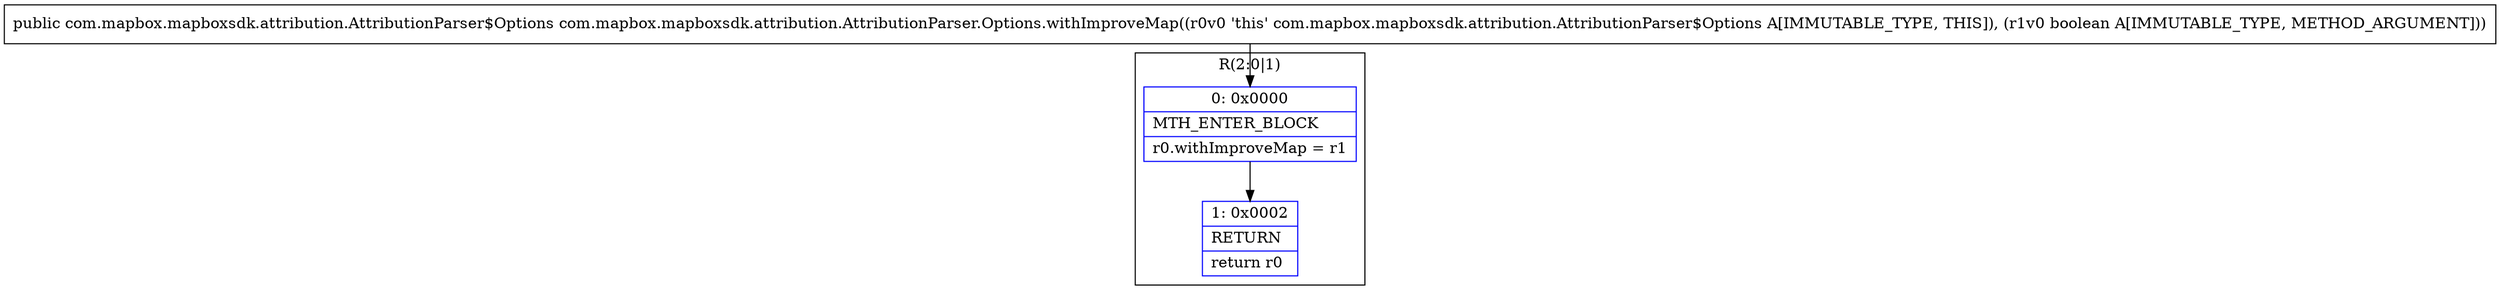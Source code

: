 digraph "CFG forcom.mapbox.mapboxsdk.attribution.AttributionParser.Options.withImproveMap(Z)Lcom\/mapbox\/mapboxsdk\/attribution\/AttributionParser$Options;" {
subgraph cluster_Region_1917686193 {
label = "R(2:0|1)";
node [shape=record,color=blue];
Node_0 [shape=record,label="{0\:\ 0x0000|MTH_ENTER_BLOCK\l|r0.withImproveMap = r1\l}"];
Node_1 [shape=record,label="{1\:\ 0x0002|RETURN\l|return r0\l}"];
}
MethodNode[shape=record,label="{public com.mapbox.mapboxsdk.attribution.AttributionParser$Options com.mapbox.mapboxsdk.attribution.AttributionParser.Options.withImproveMap((r0v0 'this' com.mapbox.mapboxsdk.attribution.AttributionParser$Options A[IMMUTABLE_TYPE, THIS]), (r1v0 boolean A[IMMUTABLE_TYPE, METHOD_ARGUMENT])) }"];
MethodNode -> Node_0;
Node_0 -> Node_1;
}

